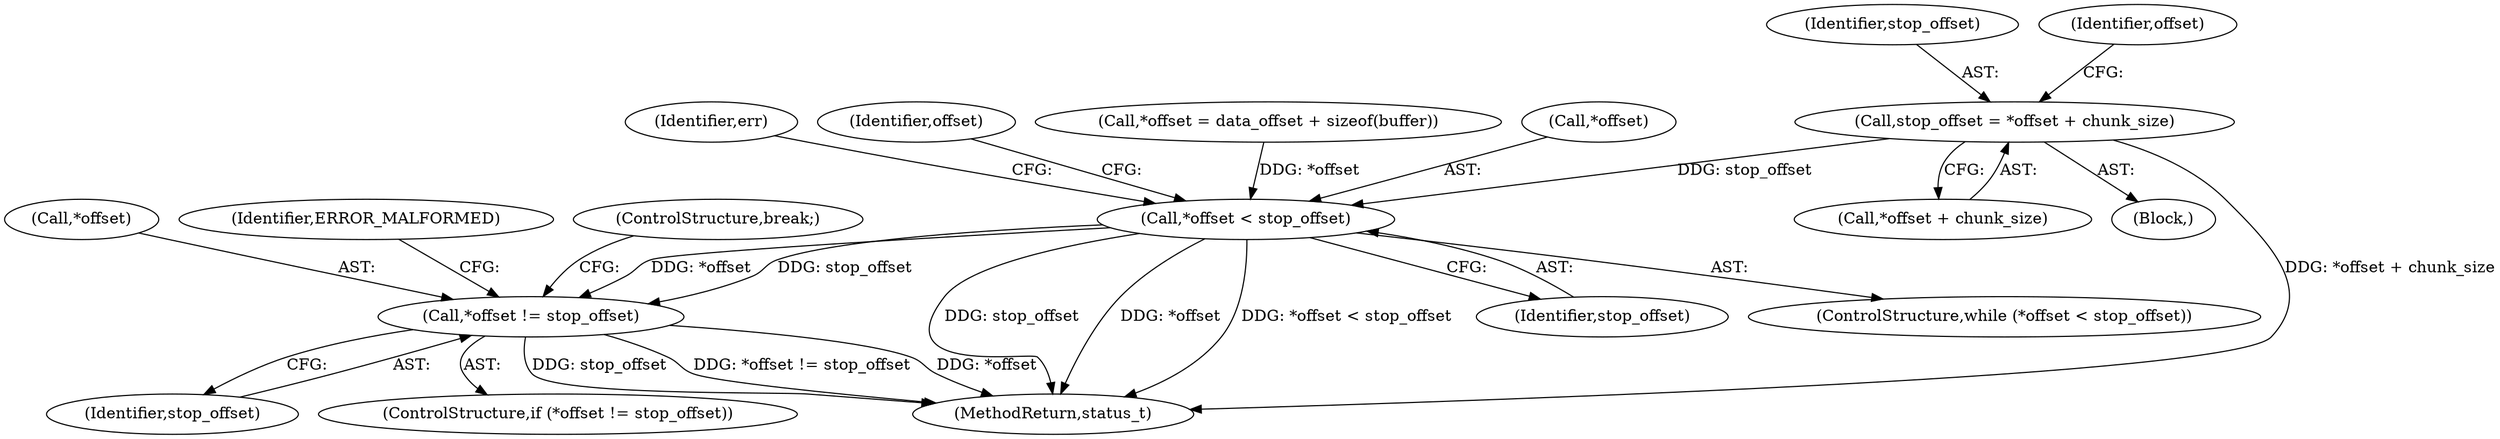 digraph "0_Android_2674a7218eaa3c87f2ee26d26da5b9170e10f859@integer" {
"1001582" [label="(Call,stop_offset = *offset + chunk_size)"];
"1001596" [label="(Call,*offset < stop_offset)"];
"1001617" [label="(Call,*offset != stop_offset)"];
"1001596" [label="(Call,*offset < stop_offset)"];
"1001618" [label="(Call,*offset)"];
"1001603" [label="(Identifier,err)"];
"1001619" [label="(Identifier,offset)"];
"1001584" [label="(Call,*offset + chunk_size)"];
"1001490" [label="(Block,)"];
"1001588" [label="(Call,*offset = data_offset + sizeof(buffer))"];
"1001620" [label="(Identifier,stop_offset)"];
"1001623" [label="(Identifier,ERROR_MALFORMED)"];
"1001583" [label="(Identifier,stop_offset)"];
"1002927" [label="(MethodReturn,status_t)"];
"1001597" [label="(Call,*offset)"];
"1001616" [label="(ControlStructure,if (*offset != stop_offset))"];
"1001617" [label="(Call,*offset != stop_offset)"];
"1001599" [label="(Identifier,stop_offset)"];
"1001582" [label="(Call,stop_offset = *offset + chunk_size)"];
"1001590" [label="(Identifier,offset)"];
"1001624" [label="(ControlStructure,break;)"];
"1001595" [label="(ControlStructure,while (*offset < stop_offset))"];
"1001582" -> "1001490"  [label="AST: "];
"1001582" -> "1001584"  [label="CFG: "];
"1001583" -> "1001582"  [label="AST: "];
"1001584" -> "1001582"  [label="AST: "];
"1001590" -> "1001582"  [label="CFG: "];
"1001582" -> "1002927"  [label="DDG: *offset + chunk_size"];
"1001582" -> "1001596"  [label="DDG: stop_offset"];
"1001596" -> "1001595"  [label="AST: "];
"1001596" -> "1001599"  [label="CFG: "];
"1001597" -> "1001596"  [label="AST: "];
"1001599" -> "1001596"  [label="AST: "];
"1001603" -> "1001596"  [label="CFG: "];
"1001619" -> "1001596"  [label="CFG: "];
"1001596" -> "1002927"  [label="DDG: stop_offset"];
"1001596" -> "1002927"  [label="DDG: *offset"];
"1001596" -> "1002927"  [label="DDG: *offset < stop_offset"];
"1001588" -> "1001596"  [label="DDG: *offset"];
"1001596" -> "1001617"  [label="DDG: *offset"];
"1001596" -> "1001617"  [label="DDG: stop_offset"];
"1001617" -> "1001616"  [label="AST: "];
"1001617" -> "1001620"  [label="CFG: "];
"1001618" -> "1001617"  [label="AST: "];
"1001620" -> "1001617"  [label="AST: "];
"1001623" -> "1001617"  [label="CFG: "];
"1001624" -> "1001617"  [label="CFG: "];
"1001617" -> "1002927"  [label="DDG: stop_offset"];
"1001617" -> "1002927"  [label="DDG: *offset != stop_offset"];
"1001617" -> "1002927"  [label="DDG: *offset"];
}
